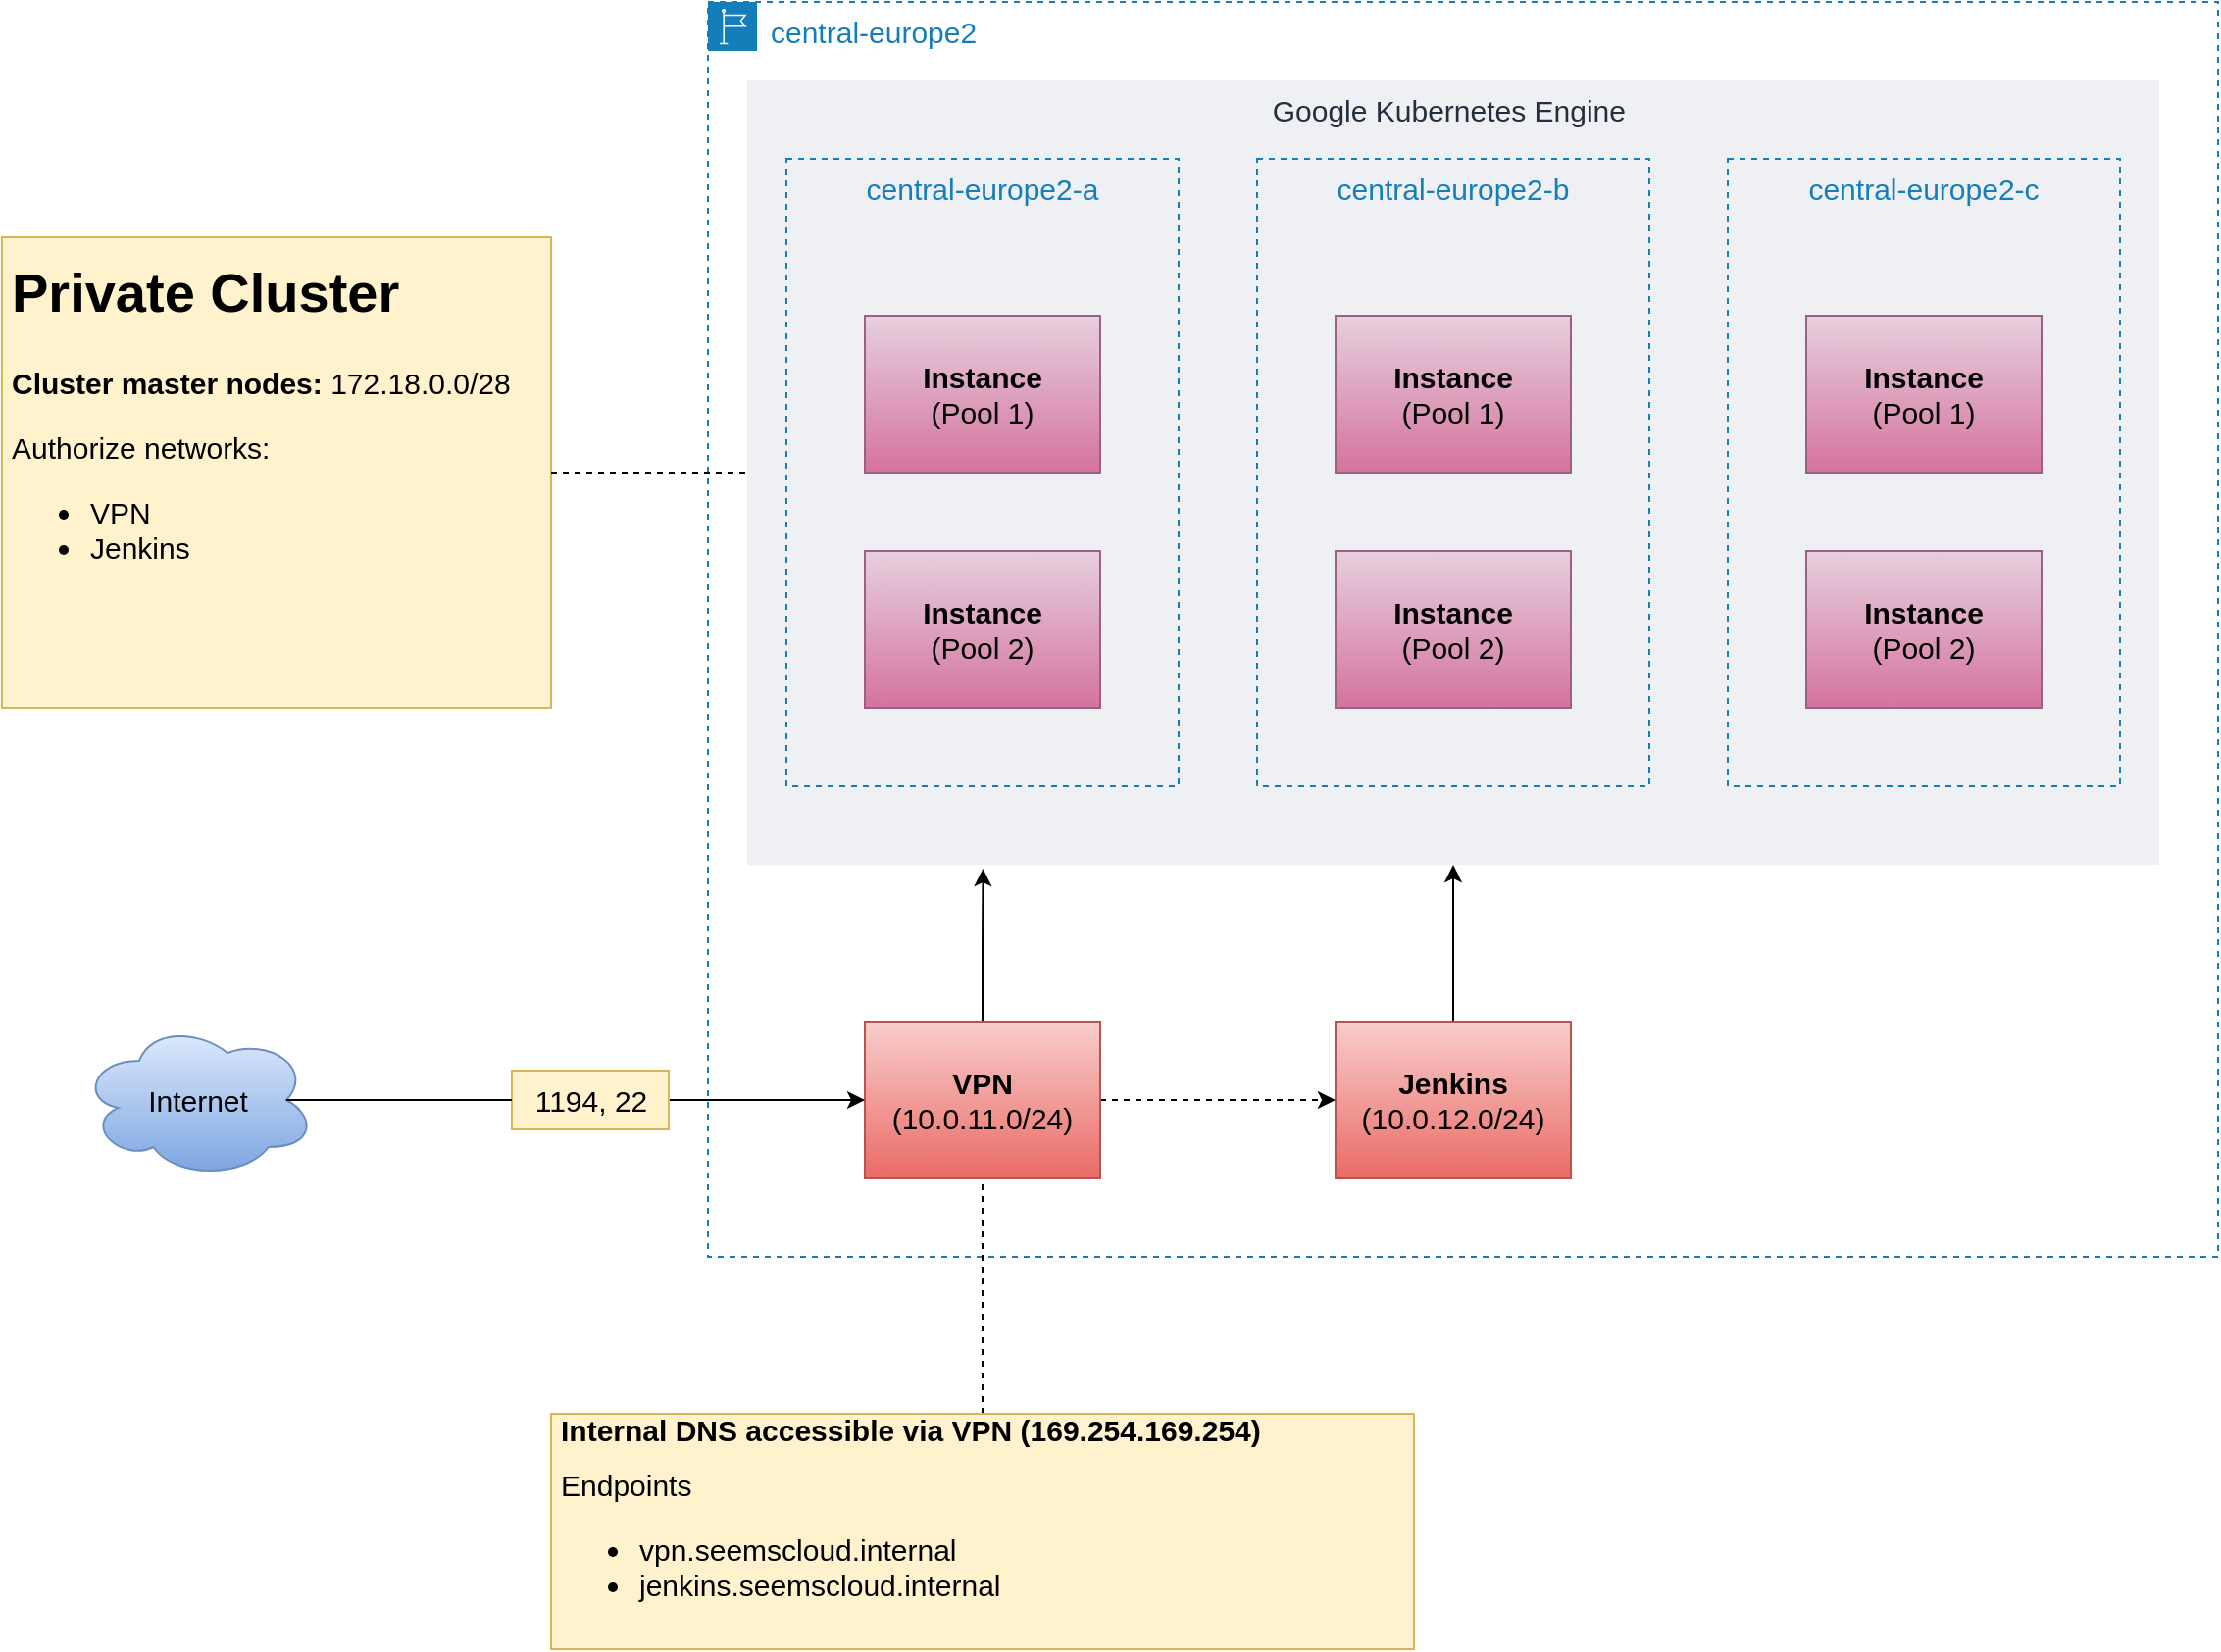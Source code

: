 <mxfile version="20.3.0" type="device"><diagram id="p4L90PhY2DpdiisxYSad" name="Page-1"><mxGraphModel dx="2523" dy="978" grid="1" gridSize="10" guides="1" tooltips="1" connect="1" arrows="1" fold="1" page="1" pageScale="1" pageWidth="850" pageHeight="1100" math="0" shadow="0"><root><mxCell id="0"/><mxCell id="1" parent="0"/><mxCell id="FV6eZw9_1ME6K-u-z7f1-2" value="central-europe2" style="points=[[0,0],[0.25,0],[0.5,0],[0.75,0],[1,0],[1,0.25],[1,0.5],[1,0.75],[1,1],[0.75,1],[0.5,1],[0.25,1],[0,1],[0,0.75],[0,0.5],[0,0.25]];outlineConnect=0;gradientColor=none;html=1;whiteSpace=wrap;fontSize=15;fontStyle=0;container=1;pointerEvents=0;collapsible=0;recursiveResize=0;shape=mxgraph.aws4.group;grIcon=mxgraph.aws4.group_region;strokeColor=#147EBA;fillColor=none;verticalAlign=top;align=left;spacingLeft=30;fontColor=#147EBA;dashed=1;" parent="1" vertex="1"><mxGeometry x="40" y="40" width="770" height="640" as="geometry"/></mxCell><mxCell id="FV6eZw9_1ME6K-u-z7f1-38" value="Google Kubernetes Engine " style="fillColor=#EFF0F3;strokeColor=none;dashed=0;verticalAlign=top;fontStyle=0;fontColor=#232F3D;fontSize=15;" parent="FV6eZw9_1ME6K-u-z7f1-2" vertex="1"><mxGeometry x="20" y="40" width="720" height="400" as="geometry"/></mxCell><mxCell id="FV6eZw9_1ME6K-u-z7f1-3" value="central-europe2-a" style="fillColor=none;strokeColor=#147EBA;dashed=1;verticalAlign=top;fontStyle=0;fontColor=#147EBA;fontSize=15;" parent="FV6eZw9_1ME6K-u-z7f1-2" vertex="1"><mxGeometry x="40" y="80" width="200" height="320" as="geometry"/></mxCell><mxCell id="FV6eZw9_1ME6K-u-z7f1-4" value="&lt;b style=&quot;font-size: 15px;&quot;&gt;Instance&lt;/b&gt;&lt;br style=&quot;font-size: 15px;&quot;&gt;(Pool 1)" style="rounded=0;whiteSpace=wrap;html=1;fillColor=#e6d0de;gradientColor=#d5739d;strokeColor=#996185;fontSize=15;" parent="FV6eZw9_1ME6K-u-z7f1-2" vertex="1"><mxGeometry x="80" y="160" width="120" height="80" as="geometry"/></mxCell><mxCell id="FV6eZw9_1ME6K-u-z7f1-5" value="&lt;b style=&quot;font-size: 15px;&quot;&gt;Instance&lt;/b&gt;&lt;br style=&quot;font-size: 15px;&quot;&gt;(Pool 2)" style="rounded=0;whiteSpace=wrap;html=1;fillColor=#e6d0de;gradientColor=#d5739d;strokeColor=#996185;fontSize=15;" parent="FV6eZw9_1ME6K-u-z7f1-2" vertex="1"><mxGeometry x="80" y="280" width="120" height="80" as="geometry"/></mxCell><mxCell id="FV6eZw9_1ME6K-u-z7f1-6" value="central-europe2-b" style="fillColor=none;strokeColor=#147EBA;dashed=1;verticalAlign=top;fontStyle=0;fontColor=#147EBA;fontSize=15;" parent="FV6eZw9_1ME6K-u-z7f1-2" vertex="1"><mxGeometry x="280" y="80" width="200" height="320" as="geometry"/></mxCell><mxCell id="FV6eZw9_1ME6K-u-z7f1-7" value="&lt;b style=&quot;font-size: 15px;&quot;&gt;Instance&lt;/b&gt;&lt;br style=&quot;font-size: 15px;&quot;&gt;(Pool 1)" style="rounded=0;whiteSpace=wrap;html=1;fillColor=#e6d0de;gradientColor=#d5739d;strokeColor=#996185;fontSize=15;" parent="FV6eZw9_1ME6K-u-z7f1-2" vertex="1"><mxGeometry x="320" y="160" width="120" height="80" as="geometry"/></mxCell><mxCell id="FV6eZw9_1ME6K-u-z7f1-8" value="&lt;b style=&quot;font-size: 15px;&quot;&gt;Instance&lt;/b&gt;&lt;br style=&quot;font-size: 15px;&quot;&gt;(Pool 2)" style="rounded=0;whiteSpace=wrap;html=1;fillColor=#e6d0de;gradientColor=#d5739d;strokeColor=#996185;fontSize=15;" parent="FV6eZw9_1ME6K-u-z7f1-2" vertex="1"><mxGeometry x="320" y="280" width="120" height="80" as="geometry"/></mxCell><mxCell id="FV6eZw9_1ME6K-u-z7f1-12" value="central-europe2-c" style="fillColor=none;strokeColor=#147EBA;dashed=1;verticalAlign=top;fontStyle=0;fontColor=#147EBA;fontSize=15;" parent="FV6eZw9_1ME6K-u-z7f1-2" vertex="1"><mxGeometry x="520" y="80" width="200" height="320" as="geometry"/></mxCell><mxCell id="FV6eZw9_1ME6K-u-z7f1-13" value="&lt;b style=&quot;font-size: 15px;&quot;&gt;Instance&lt;/b&gt;&lt;br style=&quot;font-size: 15px;&quot;&gt;(Pool 1)" style="rounded=0;whiteSpace=wrap;html=1;fillColor=#e6d0de;gradientColor=#d5739d;strokeColor=#996185;fontSize=15;" parent="FV6eZw9_1ME6K-u-z7f1-2" vertex="1"><mxGeometry x="560" y="160" width="120" height="80" as="geometry"/></mxCell><mxCell id="FV6eZw9_1ME6K-u-z7f1-14" value="&lt;b style=&quot;font-size: 15px;&quot;&gt;Instance&lt;/b&gt;&lt;br style=&quot;font-size: 15px;&quot;&gt;(Pool 2)" style="rounded=0;whiteSpace=wrap;html=1;fillColor=#e6d0de;gradientColor=#d5739d;strokeColor=#996185;fontSize=15;" parent="FV6eZw9_1ME6K-u-z7f1-2" vertex="1"><mxGeometry x="560" y="280" width="120" height="80" as="geometry"/></mxCell><mxCell id="FV6eZw9_1ME6K-u-z7f1-39" style="edgeStyle=orthogonalEdgeStyle;rounded=0;orthogonalLoop=1;jettySize=auto;html=1;entryX=0.5;entryY=1;entryDx=0;entryDy=0;fontSize=15;" parent="FV6eZw9_1ME6K-u-z7f1-2" source="FV6eZw9_1ME6K-u-z7f1-16" target="FV6eZw9_1ME6K-u-z7f1-38" edge="1"><mxGeometry relative="1" as="geometry"/></mxCell><mxCell id="FV6eZw9_1ME6K-u-z7f1-16" value="Jenkins&lt;br&gt;&lt;span style=&quot;font-weight: 400;&quot;&gt;(10.0.12.0/24)&lt;/span&gt;" style="rounded=0;whiteSpace=wrap;html=1;fontSize=15;fillColor=#f8cecc;gradientColor=#ea6b66;strokeColor=#b85450;fontStyle=1" parent="FV6eZw9_1ME6K-u-z7f1-2" vertex="1"><mxGeometry x="320" y="520" width="120" height="80" as="geometry"/></mxCell><mxCell id="FV6eZw9_1ME6K-u-z7f1-29" style="edgeStyle=orthogonalEdgeStyle;rounded=0;orthogonalLoop=1;jettySize=auto;html=1;entryX=0;entryY=0.5;entryDx=0;entryDy=0;fontSize=15;dashed=1;" parent="FV6eZw9_1ME6K-u-z7f1-2" source="FV6eZw9_1ME6K-u-z7f1-28" target="FV6eZw9_1ME6K-u-z7f1-16" edge="1"><mxGeometry relative="1" as="geometry"/></mxCell><mxCell id="FV6eZw9_1ME6K-u-z7f1-40" style="edgeStyle=orthogonalEdgeStyle;rounded=0;orthogonalLoop=1;jettySize=auto;html=1;fontSize=15;entryX=0.167;entryY=1.005;entryDx=0;entryDy=0;entryPerimeter=0;" parent="FV6eZw9_1ME6K-u-z7f1-2" source="FV6eZw9_1ME6K-u-z7f1-28" target="FV6eZw9_1ME6K-u-z7f1-38" edge="1"><mxGeometry relative="1" as="geometry"><mxPoint x="-100" y="450" as="targetPoint"/></mxGeometry></mxCell><mxCell id="FV6eZw9_1ME6K-u-z7f1-28" value="VPN&lt;br&gt;&lt;span style=&quot;font-weight: normal;&quot;&gt;(10.0.11.0/24)&lt;/span&gt;" style="rounded=0;whiteSpace=wrap;html=1;fontSize=15;fillColor=#f8cecc;gradientColor=#ea6b66;strokeColor=#b85450;fontStyle=1" parent="FV6eZw9_1ME6K-u-z7f1-2" vertex="1"><mxGeometry x="80" y="520" width="120" height="80" as="geometry"/></mxCell><mxCell id="FV6eZw9_1ME6K-u-z7f1-33" style="edgeStyle=orthogonalEdgeStyle;rounded=0;orthogonalLoop=1;jettySize=auto;html=1;entryX=0;entryY=0.5;entryDx=0;entryDy=0;fontSize=15;startArrow=none;" parent="1" source="FV6eZw9_1ME6K-u-z7f1-34" target="FV6eZw9_1ME6K-u-z7f1-28" edge="1"><mxGeometry relative="1" as="geometry"><Array as="points"/></mxGeometry></mxCell><mxCell id="FV6eZw9_1ME6K-u-z7f1-31" value="Internet" style="ellipse;shape=cloud;whiteSpace=wrap;html=1;fontSize=15;fillColor=#dae8fc;gradientColor=#7ea6e0;strokeColor=#6c8ebf;" parent="1" vertex="1"><mxGeometry x="-280" y="560" width="120" height="80" as="geometry"/></mxCell><mxCell id="FV6eZw9_1ME6K-u-z7f1-34" value="1194, 22" style="text;html=1;align=center;verticalAlign=middle;resizable=0;points=[];autosize=1;strokeColor=#d6b656;fillColor=#fff2cc;fontSize=15;" parent="1" vertex="1"><mxGeometry x="-60" y="585" width="80" height="30" as="geometry"/></mxCell><mxCell id="FV6eZw9_1ME6K-u-z7f1-35" value="" style="edgeStyle=orthogonalEdgeStyle;rounded=0;orthogonalLoop=1;jettySize=auto;html=1;entryX=0;entryY=0.5;entryDx=0;entryDy=0;fontSize=15;endArrow=none;exitX=0.875;exitY=0.5;exitDx=0;exitDy=0;exitPerimeter=0;" parent="1" source="FV6eZw9_1ME6K-u-z7f1-31" target="FV6eZw9_1ME6K-u-z7f1-34" edge="1"><mxGeometry relative="1" as="geometry"><mxPoint x="-160" y="720" as="sourcePoint"/><mxPoint x="120" y="560" as="targetPoint"/><Array as="points"><mxPoint x="-130" y="600"/><mxPoint x="-130" y="600"/></Array></mxGeometry></mxCell><mxCell id="FV6eZw9_1ME6K-u-z7f1-41" value="&lt;h1 style=&quot;&quot;&gt;&lt;font style=&quot;font-size: 28px;&quot;&gt;Private Cluster&lt;/font&gt;&lt;/h1&gt;&lt;p style=&quot;font-size: 15px;&quot;&gt;&lt;b&gt;Cluster master nodes:&lt;/b&gt;&amp;nbsp;&lt;span style=&quot;background-color: initial;&quot;&gt;172.18.0.0/28&lt;/span&gt;&lt;/p&gt;&lt;p style=&quot;font-size: 15px;&quot;&gt;Authorize networks:&lt;/p&gt;&lt;p style=&quot;font-size: 15px;&quot;&gt;&lt;/p&gt;&lt;ul&gt;&lt;li&gt;&lt;span style=&quot;background-color: initial;&quot;&gt;VPN&lt;/span&gt;&lt;/li&gt;&lt;li&gt;Jenkins&amp;nbsp;&lt;/li&gt;&lt;/ul&gt;&lt;p&gt;&lt;/p&gt;" style="text;html=1;strokeColor=#d6b656;fillColor=#fff2cc;spacing=5;spacingTop=-20;whiteSpace=wrap;overflow=hidden;rounded=0;fontSize=15;" parent="1" vertex="1"><mxGeometry x="-320" y="160" width="280" height="240" as="geometry"/></mxCell><mxCell id="FV6eZw9_1ME6K-u-z7f1-42" value="" style="endArrow=none;html=1;rounded=0;dashed=1;fontSize=15;exitX=1;exitY=0.5;exitDx=0;exitDy=0;entryX=0;entryY=0.5;entryDx=0;entryDy=0;" parent="1" source="FV6eZw9_1ME6K-u-z7f1-41" target="FV6eZw9_1ME6K-u-z7f1-38" edge="1"><mxGeometry width="50" height="50" relative="1" as="geometry"><mxPoint x="-150" y="140" as="sourcePoint"/><mxPoint x="-40" y="490" as="targetPoint"/></mxGeometry></mxCell><mxCell id="ReU8GY8TiDVXwaRxpiEA-2" style="edgeStyle=orthogonalEdgeStyle;rounded=0;orthogonalLoop=1;jettySize=auto;html=1;entryX=0.5;entryY=1;entryDx=0;entryDy=0;fontSize=15;dashed=1;endArrow=none;endFill=0;exitX=0.5;exitY=0;exitDx=0;exitDy=0;" edge="1" parent="1" source="ReU8GY8TiDVXwaRxpiEA-1" target="FV6eZw9_1ME6K-u-z7f1-28"><mxGeometry relative="1" as="geometry"><mxPoint x="180" y="720" as="sourcePoint"/><Array as="points"><mxPoint x="180" y="760"/></Array></mxGeometry></mxCell><mxCell id="ReU8GY8TiDVXwaRxpiEA-1" value="&lt;h1 style=&quot;font-size: 15px;&quot;&gt;Internal DNS accessible via VPN (169.254.169.254)&lt;/h1&gt;&lt;div style=&quot;font-size: 15px;&quot;&gt;Endpoints&lt;/div&gt;&lt;p style=&quot;font-size: 15px;&quot;&gt;&lt;/p&gt;&lt;ul style=&quot;font-size: 15px;&quot;&gt;&lt;li style=&quot;font-size: 15px;&quot;&gt;vpn.seemscloud.internal&lt;/li&gt;&lt;li style=&quot;font-size: 15px;&quot;&gt;&lt;span style=&quot;background-color: initial; font-size: 15px;&quot;&gt;jenkins.seemscloud.internal&lt;/span&gt;&lt;/li&gt;&lt;/ul&gt;&lt;p style=&quot;font-size: 15px;&quot;&gt;&lt;/p&gt;" style="text;html=1;strokeColor=#d6b656;fillColor=#fff2cc;spacing=5;spacingTop=-20;whiteSpace=wrap;overflow=hidden;rounded=0;fontSize=15;" vertex="1" parent="1"><mxGeometry x="-40" y="760" width="440" height="120" as="geometry"/></mxCell></root></mxGraphModel></diagram></mxfile>